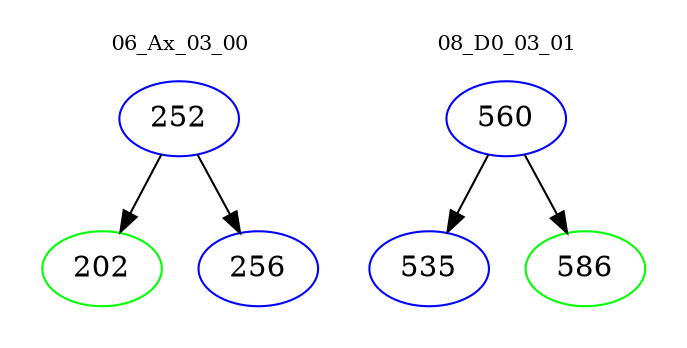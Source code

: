 digraph{
subgraph cluster_0 {
color = white
label = "06_Ax_03_00";
fontsize=10;
T0_252 [label="252", color="blue"]
T0_252 -> T0_202 [color="black"]
T0_202 [label="202", color="green"]
T0_252 -> T0_256 [color="black"]
T0_256 [label="256", color="blue"]
}
subgraph cluster_1 {
color = white
label = "08_D0_03_01";
fontsize=10;
T1_560 [label="560", color="blue"]
T1_560 -> T1_535 [color="black"]
T1_535 [label="535", color="blue"]
T1_560 -> T1_586 [color="black"]
T1_586 [label="586", color="green"]
}
}
